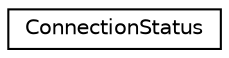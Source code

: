 digraph "Graphical Class Hierarchy"
{
 // LATEX_PDF_SIZE
  edge [fontname="Helvetica",fontsize="10",labelfontname="Helvetica",labelfontsize="10"];
  node [fontname="Helvetica",fontsize="10",shape=record];
  rankdir="LR";
  Node0 [label="ConnectionStatus",height=0.2,width=0.4,color="black", fillcolor="white", style="filled",URL="$classib__game__state_1_1ConnectionStatus.html",tooltip=" "];
}
